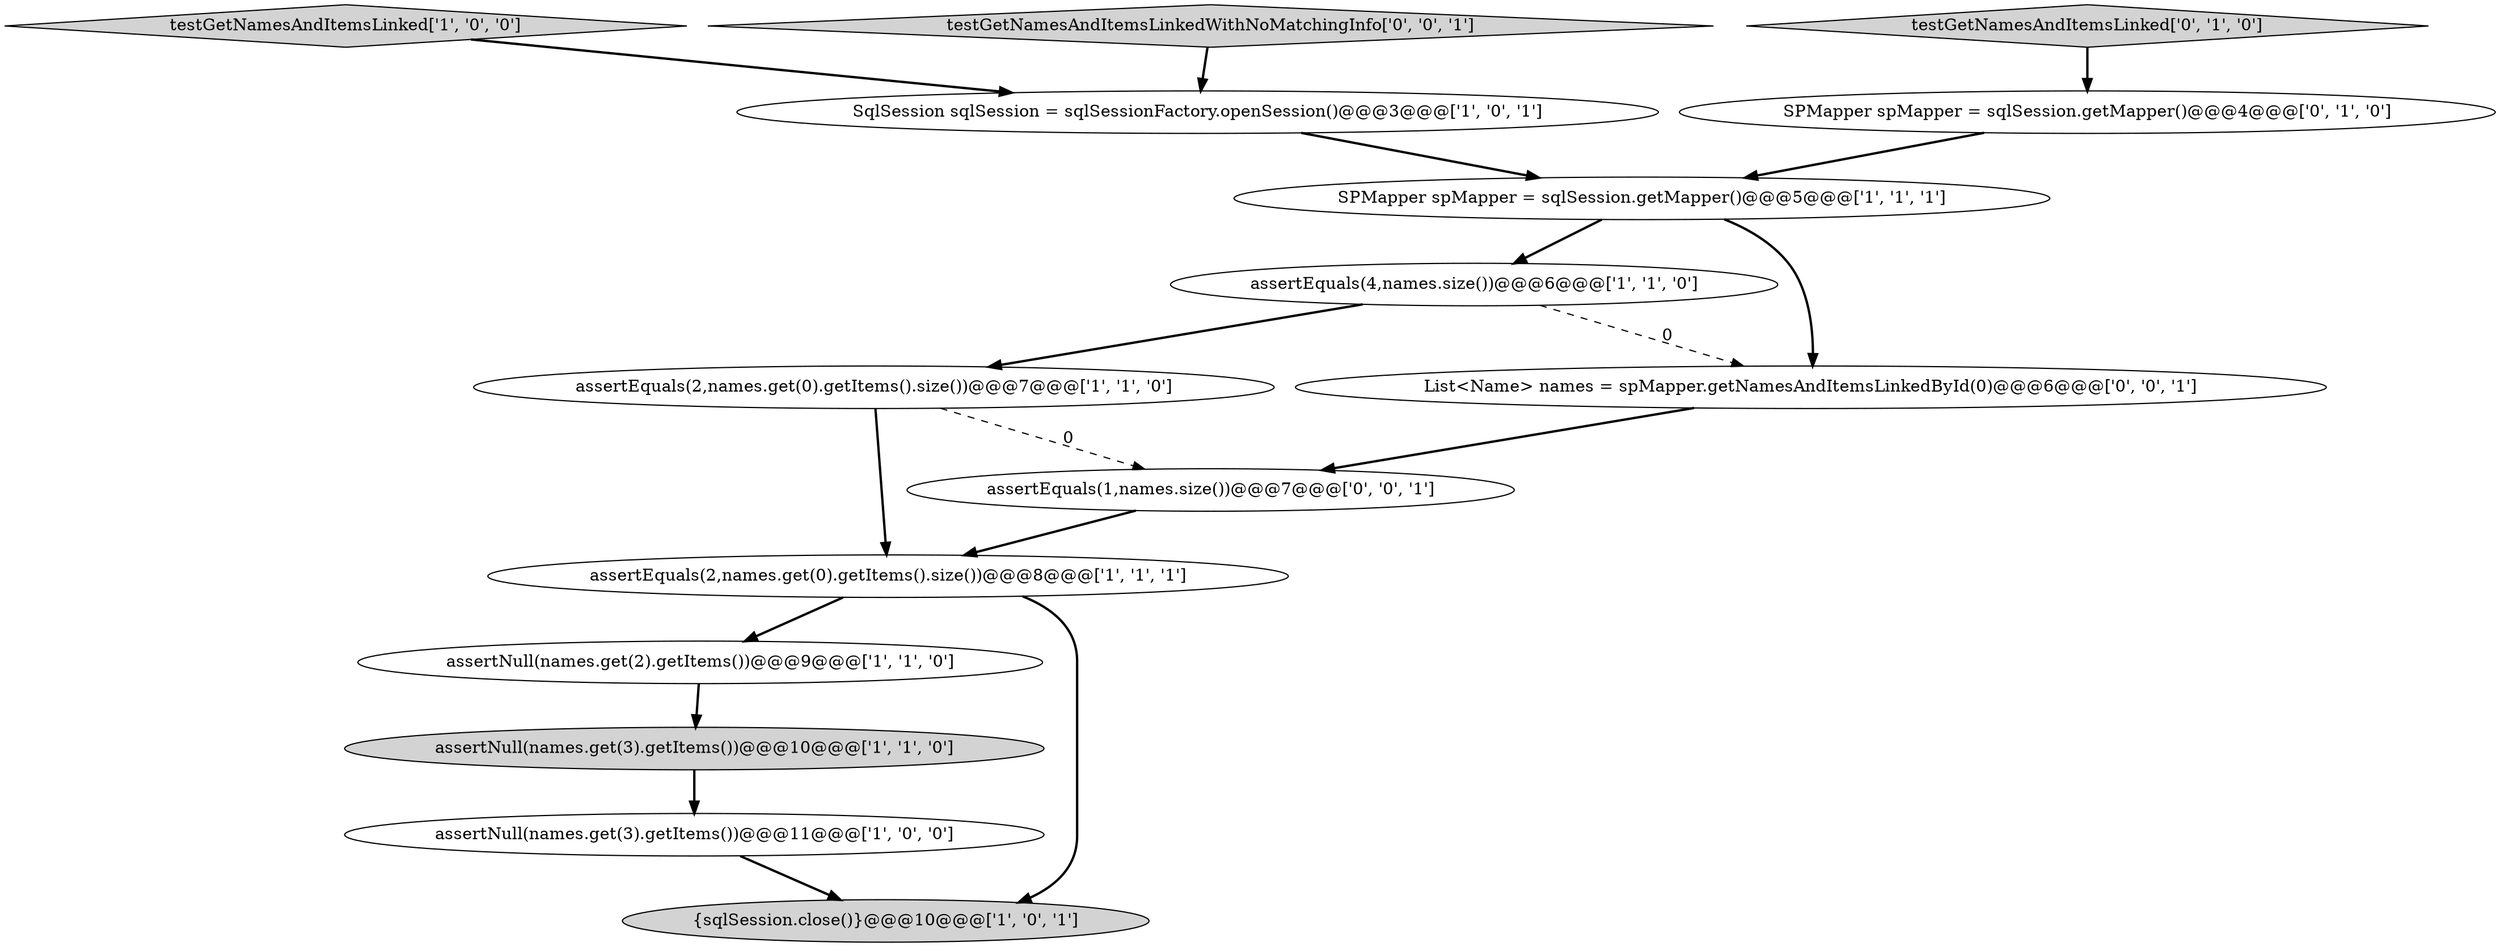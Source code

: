 digraph {
6 [style = filled, label = "testGetNamesAndItemsLinked['1', '0', '0']", fillcolor = lightgray, shape = diamond image = "AAA0AAABBB1BBB"];
8 [style = filled, label = "assertNull(names.get(2).getItems())@@@9@@@['1', '1', '0']", fillcolor = white, shape = ellipse image = "AAA0AAABBB1BBB"];
1 [style = filled, label = "SqlSession sqlSession = sqlSessionFactory.openSession()@@@3@@@['1', '0', '1']", fillcolor = white, shape = ellipse image = "AAA0AAABBB1BBB"];
7 [style = filled, label = "assertEquals(2,names.get(0).getItems().size())@@@7@@@['1', '1', '0']", fillcolor = white, shape = ellipse image = "AAA0AAABBB1BBB"];
3 [style = filled, label = "{sqlSession.close()}@@@10@@@['1', '0', '1']", fillcolor = lightgray, shape = ellipse image = "AAA0AAABBB1BBB"];
9 [style = filled, label = "assertEquals(2,names.get(0).getItems().size())@@@8@@@['1', '1', '1']", fillcolor = white, shape = ellipse image = "AAA0AAABBB1BBB"];
4 [style = filled, label = "assertEquals(4,names.size())@@@6@@@['1', '1', '0']", fillcolor = white, shape = ellipse image = "AAA0AAABBB1BBB"];
14 [style = filled, label = "assertEquals(1,names.size())@@@7@@@['0', '0', '1']", fillcolor = white, shape = ellipse image = "AAA0AAABBB3BBB"];
11 [style = filled, label = "SPMapper spMapper = sqlSession.getMapper()@@@4@@@['0', '1', '0']", fillcolor = white, shape = ellipse image = "AAA0AAABBB2BBB"];
12 [style = filled, label = "List<Name> names = spMapper.getNamesAndItemsLinkedById(0)@@@6@@@['0', '0', '1']", fillcolor = white, shape = ellipse image = "AAA0AAABBB3BBB"];
10 [style = filled, label = "testGetNamesAndItemsLinked['0', '1', '0']", fillcolor = lightgray, shape = diamond image = "AAA0AAABBB2BBB"];
5 [style = filled, label = "assertNull(names.get(3).getItems())@@@11@@@['1', '0', '0']", fillcolor = white, shape = ellipse image = "AAA0AAABBB1BBB"];
2 [style = filled, label = "assertNull(names.get(3).getItems())@@@10@@@['1', '1', '0']", fillcolor = lightgray, shape = ellipse image = "AAA0AAABBB1BBB"];
0 [style = filled, label = "SPMapper spMapper = sqlSession.getMapper()@@@5@@@['1', '1', '1']", fillcolor = white, shape = ellipse image = "AAA0AAABBB1BBB"];
13 [style = filled, label = "testGetNamesAndItemsLinkedWithNoMatchingInfo['0', '0', '1']", fillcolor = lightgray, shape = diamond image = "AAA0AAABBB3BBB"];
7->9 [style = bold, label=""];
5->3 [style = bold, label=""];
6->1 [style = bold, label=""];
12->14 [style = bold, label=""];
14->9 [style = bold, label=""];
9->3 [style = bold, label=""];
13->1 [style = bold, label=""];
11->0 [style = bold, label=""];
1->0 [style = bold, label=""];
8->2 [style = bold, label=""];
9->8 [style = bold, label=""];
0->4 [style = bold, label=""];
7->14 [style = dashed, label="0"];
4->7 [style = bold, label=""];
0->12 [style = bold, label=""];
4->12 [style = dashed, label="0"];
2->5 [style = bold, label=""];
10->11 [style = bold, label=""];
}
